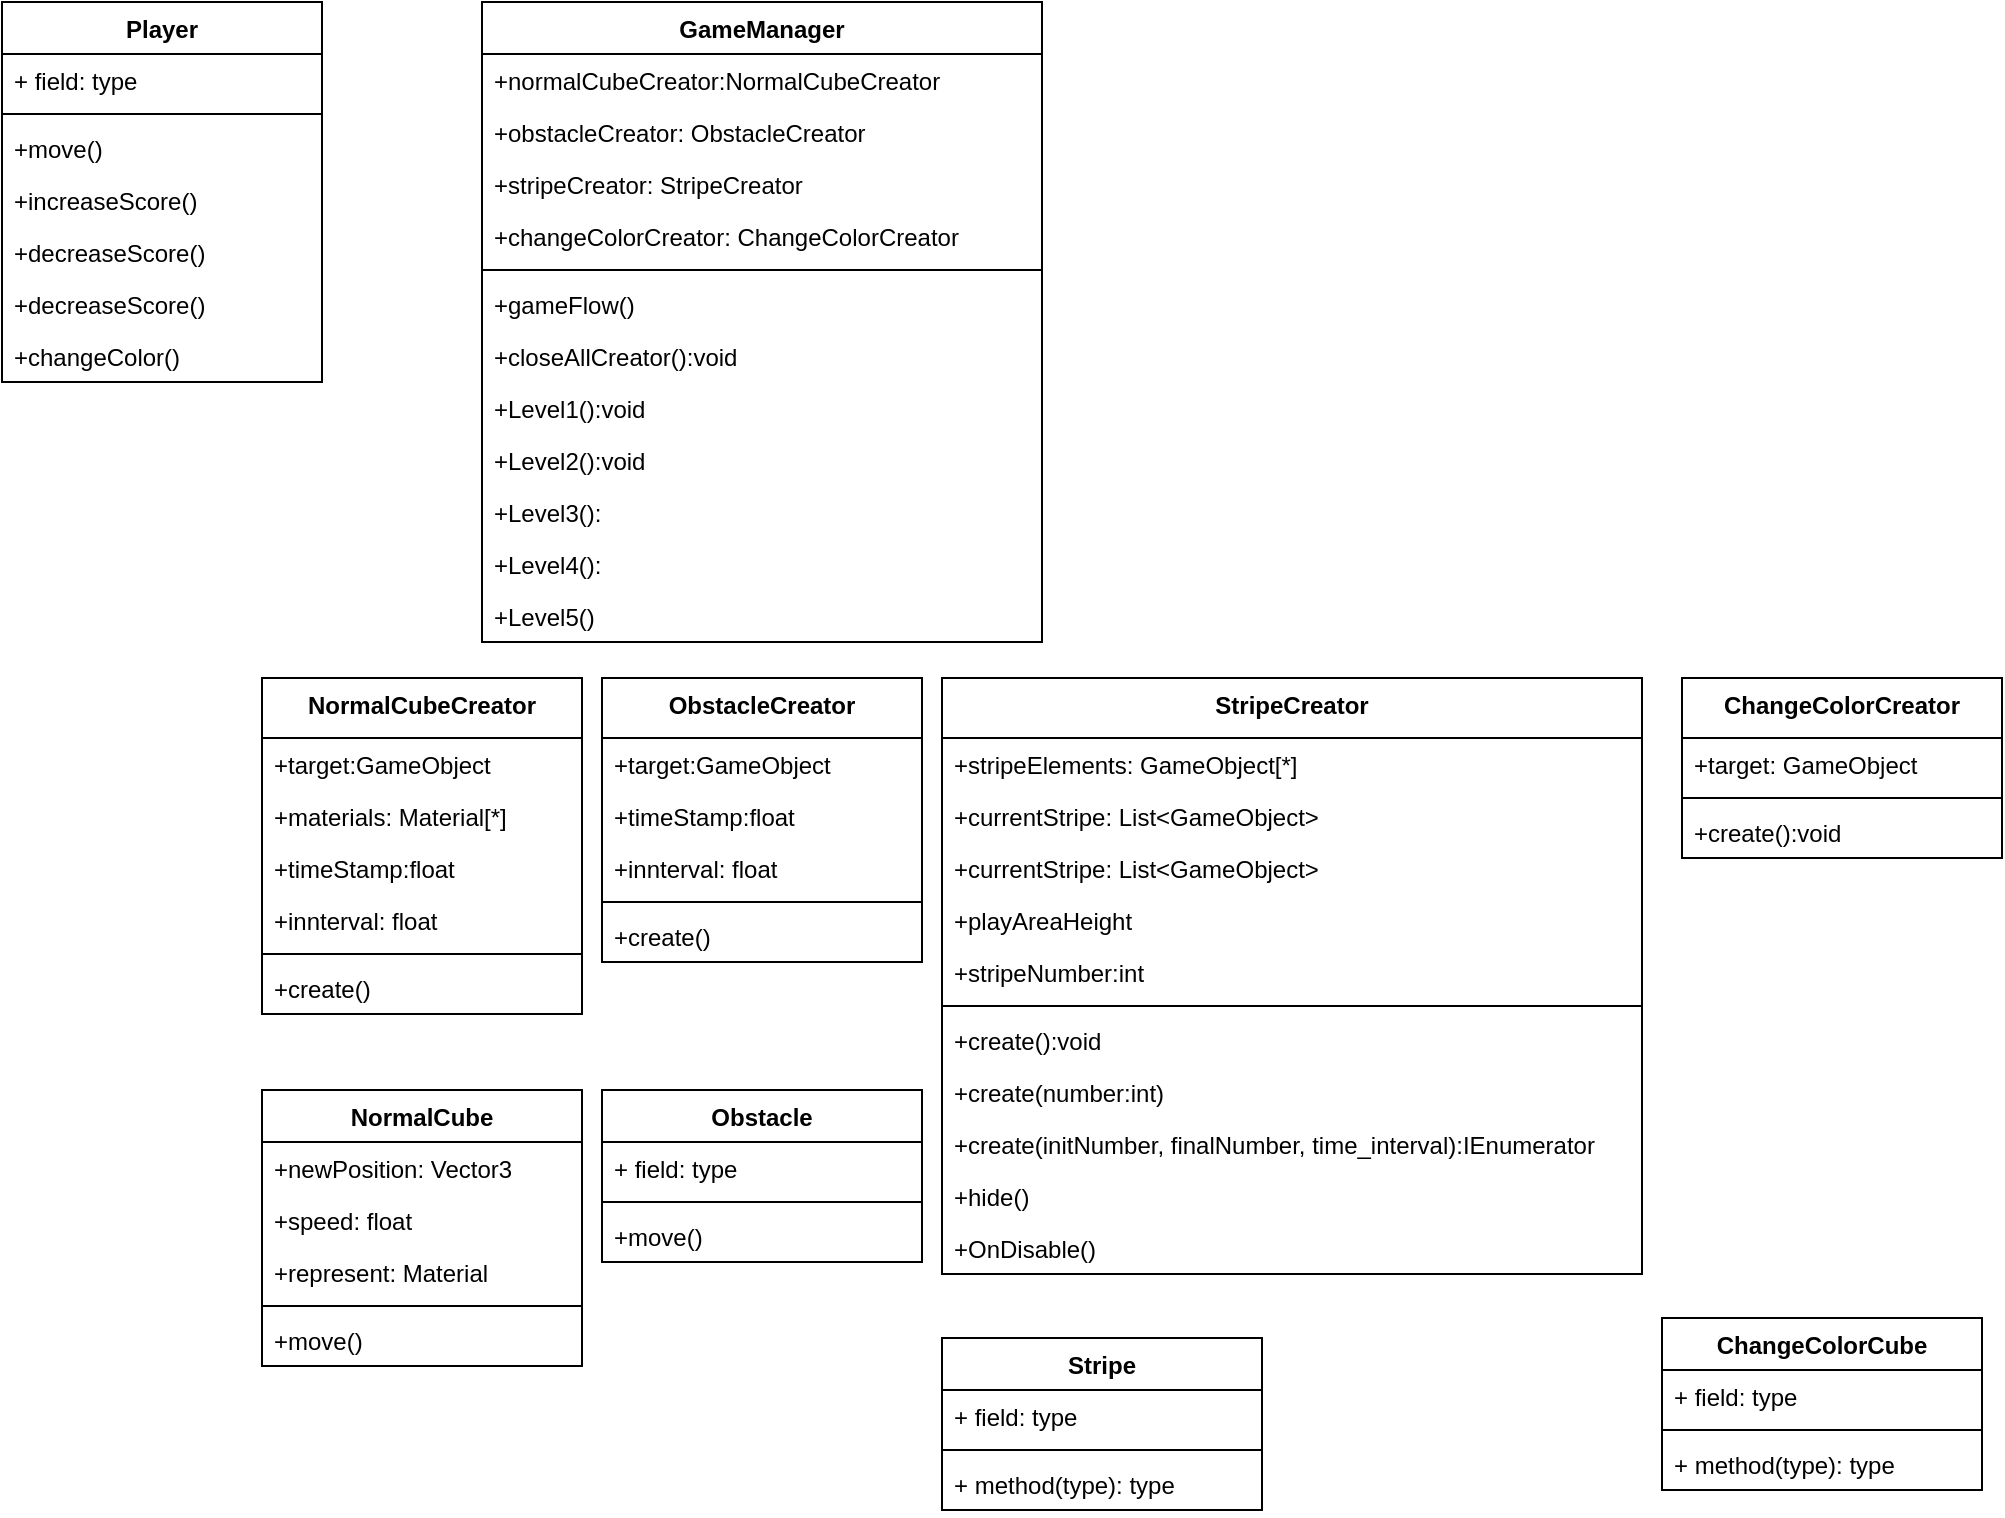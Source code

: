 <mxfile version="13.11.0" type="google"><diagram id="C5RBs43oDa-KdzZeNtuy" name="Page-1"><mxGraphModel dx="961" dy="529" grid="1" gridSize="10" guides="1" tooltips="1" connect="1" arrows="1" fold="1" page="1" pageScale="1" pageWidth="3300" pageHeight="4681" math="0" shadow="0"><root><mxCell id="WIyWlLk6GJQsqaUBKTNV-0"/><mxCell id="WIyWlLk6GJQsqaUBKTNV-1" parent="WIyWlLk6GJQsqaUBKTNV-0"/><mxCell id="Ov5UNCbwEMHx22wawZuO-0" value="GameManager" style="swimlane;fontStyle=1;align=center;verticalAlign=top;childLayout=stackLayout;horizontal=1;startSize=26;horizontalStack=0;resizeParent=1;resizeParentMax=0;resizeLast=0;collapsible=1;marginBottom=0;" parent="WIyWlLk6GJQsqaUBKTNV-1" vertex="1"><mxGeometry x="720" y="62" width="280" height="320" as="geometry"/></mxCell><mxCell id="Ov5UNCbwEMHx22wawZuO-1" value="+normalCubeCreator:NormalCubeCreator" style="text;strokeColor=none;fillColor=none;align=left;verticalAlign=top;spacingLeft=4;spacingRight=4;overflow=hidden;rotatable=0;points=[[0,0.5],[1,0.5]];portConstraint=eastwest;" parent="Ov5UNCbwEMHx22wawZuO-0" vertex="1"><mxGeometry y="26" width="280" height="26" as="geometry"/></mxCell><mxCell id="ZN_Mqyd96gHrqQc3LOCK-9" value="+obstacleCreator: ObstacleCreator" style="text;strokeColor=none;fillColor=none;align=left;verticalAlign=top;spacingLeft=4;spacingRight=4;overflow=hidden;rotatable=0;points=[[0,0.5],[1,0.5]];portConstraint=eastwest;" vertex="1" parent="Ov5UNCbwEMHx22wawZuO-0"><mxGeometry y="52" width="280" height="26" as="geometry"/></mxCell><mxCell id="ZN_Mqyd96gHrqQc3LOCK-10" value="+stripeCreator: StripeCreator" style="text;strokeColor=none;fillColor=none;align=left;verticalAlign=top;spacingLeft=4;spacingRight=4;overflow=hidden;rotatable=0;points=[[0,0.5],[1,0.5]];portConstraint=eastwest;" vertex="1" parent="Ov5UNCbwEMHx22wawZuO-0"><mxGeometry y="78" width="280" height="26" as="geometry"/></mxCell><mxCell id="ZN_Mqyd96gHrqQc3LOCK-11" value="+changeColorCreator: ChangeColorCreator" style="text;strokeColor=none;fillColor=none;align=left;verticalAlign=top;spacingLeft=4;spacingRight=4;overflow=hidden;rotatable=0;points=[[0,0.5],[1,0.5]];portConstraint=eastwest;" vertex="1" parent="Ov5UNCbwEMHx22wawZuO-0"><mxGeometry y="104" width="280" height="26" as="geometry"/></mxCell><mxCell id="Ov5UNCbwEMHx22wawZuO-2" value="" style="line;strokeWidth=1;fillColor=none;align=left;verticalAlign=middle;spacingTop=-1;spacingLeft=3;spacingRight=3;rotatable=0;labelPosition=right;points=[];portConstraint=eastwest;" parent="Ov5UNCbwEMHx22wawZuO-0" vertex="1"><mxGeometry y="130" width="280" height="8" as="geometry"/></mxCell><mxCell id="Ov5UNCbwEMHx22wawZuO-3" value="+gameFlow()" style="text;strokeColor=none;fillColor=none;align=left;verticalAlign=top;spacingLeft=4;spacingRight=4;overflow=hidden;rotatable=0;points=[[0,0.5],[1,0.5]];portConstraint=eastwest;" parent="Ov5UNCbwEMHx22wawZuO-0" vertex="1"><mxGeometry y="138" width="280" height="26" as="geometry"/></mxCell><mxCell id="Ov5UNCbwEMHx22wawZuO-7" value="+closeAllCreator():void" style="text;strokeColor=none;fillColor=none;align=left;verticalAlign=top;spacingLeft=4;spacingRight=4;overflow=hidden;rotatable=0;points=[[0,0.5],[1,0.5]];portConstraint=eastwest;" parent="Ov5UNCbwEMHx22wawZuO-0" vertex="1"><mxGeometry y="164" width="280" height="26" as="geometry"/></mxCell><mxCell id="ZN_Mqyd96gHrqQc3LOCK-5" value="+Level1():void" style="text;strokeColor=none;fillColor=none;align=left;verticalAlign=top;spacingLeft=4;spacingRight=4;overflow=hidden;rotatable=0;points=[[0,0.5],[1,0.5]];portConstraint=eastwest;" vertex="1" parent="Ov5UNCbwEMHx22wawZuO-0"><mxGeometry y="190" width="280" height="26" as="geometry"/></mxCell><mxCell id="ZN_Mqyd96gHrqQc3LOCK-6" value="+Level2():void" style="text;strokeColor=none;fillColor=none;align=left;verticalAlign=top;spacingLeft=4;spacingRight=4;overflow=hidden;rotatable=0;points=[[0,0.5],[1,0.5]];portConstraint=eastwest;" vertex="1" parent="Ov5UNCbwEMHx22wawZuO-0"><mxGeometry y="216" width="280" height="26" as="geometry"/></mxCell><mxCell id="ZN_Mqyd96gHrqQc3LOCK-7" value="+Level3():" style="text;strokeColor=none;fillColor=none;align=left;verticalAlign=top;spacingLeft=4;spacingRight=4;overflow=hidden;rotatable=0;points=[[0,0.5],[1,0.5]];portConstraint=eastwest;" vertex="1" parent="Ov5UNCbwEMHx22wawZuO-0"><mxGeometry y="242" width="280" height="26" as="geometry"/></mxCell><mxCell id="ZN_Mqyd96gHrqQc3LOCK-36" value="+Level4():" style="text;strokeColor=none;fillColor=none;align=left;verticalAlign=top;spacingLeft=4;spacingRight=4;overflow=hidden;rotatable=0;points=[[0,0.5],[1,0.5]];portConstraint=eastwest;" vertex="1" parent="Ov5UNCbwEMHx22wawZuO-0"><mxGeometry y="268" width="280" height="26" as="geometry"/></mxCell><mxCell id="ZN_Mqyd96gHrqQc3LOCK-37" value="+Level5()" style="text;strokeColor=none;fillColor=none;align=left;verticalAlign=top;spacingLeft=4;spacingRight=4;overflow=hidden;rotatable=0;points=[[0,0.5],[1,0.5]];portConstraint=eastwest;" vertex="1" parent="Ov5UNCbwEMHx22wawZuO-0"><mxGeometry y="294" width="280" height="26" as="geometry"/></mxCell><mxCell id="Ov5UNCbwEMHx22wawZuO-8" value="Player" style="swimlane;fontStyle=1;align=center;verticalAlign=top;childLayout=stackLayout;horizontal=1;startSize=26;horizontalStack=0;resizeParent=1;resizeParentMax=0;resizeLast=0;collapsible=1;marginBottom=0;" parent="WIyWlLk6GJQsqaUBKTNV-1" vertex="1"><mxGeometry x="480" y="62" width="160" height="190" as="geometry"/></mxCell><mxCell id="Ov5UNCbwEMHx22wawZuO-9" value="+ field: type" style="text;strokeColor=none;fillColor=none;align=left;verticalAlign=top;spacingLeft=4;spacingRight=4;overflow=hidden;rotatable=0;points=[[0,0.5],[1,0.5]];portConstraint=eastwest;" parent="Ov5UNCbwEMHx22wawZuO-8" vertex="1"><mxGeometry y="26" width="160" height="26" as="geometry"/></mxCell><mxCell id="Ov5UNCbwEMHx22wawZuO-10" value="" style="line;strokeWidth=1;fillColor=none;align=left;verticalAlign=middle;spacingTop=-1;spacingLeft=3;spacingRight=3;rotatable=0;labelPosition=right;points=[];portConstraint=eastwest;" parent="Ov5UNCbwEMHx22wawZuO-8" vertex="1"><mxGeometry y="52" width="160" height="8" as="geometry"/></mxCell><mxCell id="Ov5UNCbwEMHx22wawZuO-15" value="+move()" style="text;strokeColor=none;fillColor=none;align=left;verticalAlign=top;spacingLeft=4;spacingRight=4;overflow=hidden;rotatable=0;points=[[0,0.5],[1,0.5]];portConstraint=eastwest;" parent="Ov5UNCbwEMHx22wawZuO-8" vertex="1"><mxGeometry y="60" width="160" height="26" as="geometry"/></mxCell><mxCell id="Ov5UNCbwEMHx22wawZuO-16" value="+increaseScore()" style="text;strokeColor=none;fillColor=none;align=left;verticalAlign=top;spacingLeft=4;spacingRight=4;overflow=hidden;rotatable=0;points=[[0,0.5],[1,0.5]];portConstraint=eastwest;" parent="Ov5UNCbwEMHx22wawZuO-8" vertex="1"><mxGeometry y="86" width="160" height="26" as="geometry"/></mxCell><mxCell id="Ov5UNCbwEMHx22wawZuO-17" value="+decreaseScore()" style="text;strokeColor=none;fillColor=none;align=left;verticalAlign=top;spacingLeft=4;spacingRight=4;overflow=hidden;rotatable=0;points=[[0,0.5],[1,0.5]];portConstraint=eastwest;" parent="Ov5UNCbwEMHx22wawZuO-8" vertex="1"><mxGeometry y="112" width="160" height="26" as="geometry"/></mxCell><mxCell id="Ov5UNCbwEMHx22wawZuO-18" value="+decreaseScore()" style="text;strokeColor=none;fillColor=none;align=left;verticalAlign=top;spacingLeft=4;spacingRight=4;overflow=hidden;rotatable=0;points=[[0,0.5],[1,0.5]];portConstraint=eastwest;" parent="Ov5UNCbwEMHx22wawZuO-8" vertex="1"><mxGeometry y="138" width="160" height="26" as="geometry"/></mxCell><mxCell id="Ov5UNCbwEMHx22wawZuO-19" value="+changeColor()" style="text;strokeColor=none;fillColor=none;align=left;verticalAlign=top;spacingLeft=4;spacingRight=4;overflow=hidden;rotatable=0;points=[[0,0.5],[1,0.5]];portConstraint=eastwest;" parent="Ov5UNCbwEMHx22wawZuO-8" vertex="1"><mxGeometry y="164" width="160" height="26" as="geometry"/></mxCell><mxCell id="Ov5UNCbwEMHx22wawZuO-20" value="NormalCube" style="swimlane;fontStyle=1;align=center;verticalAlign=top;childLayout=stackLayout;horizontal=1;startSize=26;horizontalStack=0;resizeParent=1;resizeParentMax=0;resizeLast=0;collapsible=1;marginBottom=0;" parent="WIyWlLk6GJQsqaUBKTNV-1" vertex="1"><mxGeometry x="610" y="606" width="160" height="138" as="geometry"/></mxCell><mxCell id="Ov5UNCbwEMHx22wawZuO-21" value="+newPosition: Vector3" style="text;strokeColor=none;fillColor=none;align=left;verticalAlign=top;spacingLeft=4;spacingRight=4;overflow=hidden;rotatable=0;points=[[0,0.5],[1,0.5]];portConstraint=eastwest;" parent="Ov5UNCbwEMHx22wawZuO-20" vertex="1"><mxGeometry y="26" width="160" height="26" as="geometry"/></mxCell><mxCell id="ZN_Mqyd96gHrqQc3LOCK-31" value="+speed: float" style="text;strokeColor=none;fillColor=none;align=left;verticalAlign=top;spacingLeft=4;spacingRight=4;overflow=hidden;rotatable=0;points=[[0,0.5],[1,0.5]];portConstraint=eastwest;" vertex="1" parent="Ov5UNCbwEMHx22wawZuO-20"><mxGeometry y="52" width="160" height="26" as="geometry"/></mxCell><mxCell id="ZN_Mqyd96gHrqQc3LOCK-32" value="+represent: Material" style="text;strokeColor=none;fillColor=none;align=left;verticalAlign=top;spacingLeft=4;spacingRight=4;overflow=hidden;rotatable=0;points=[[0,0.5],[1,0.5]];portConstraint=eastwest;" vertex="1" parent="Ov5UNCbwEMHx22wawZuO-20"><mxGeometry y="78" width="160" height="26" as="geometry"/></mxCell><mxCell id="Ov5UNCbwEMHx22wawZuO-22" value="" style="line;strokeWidth=1;fillColor=none;align=left;verticalAlign=middle;spacingTop=-1;spacingLeft=3;spacingRight=3;rotatable=0;labelPosition=right;points=[];portConstraint=eastwest;" parent="Ov5UNCbwEMHx22wawZuO-20" vertex="1"><mxGeometry y="104" width="160" height="8" as="geometry"/></mxCell><mxCell id="Ov5UNCbwEMHx22wawZuO-23" value="+move()" style="text;strokeColor=none;fillColor=none;align=left;verticalAlign=top;spacingLeft=4;spacingRight=4;overflow=hidden;rotatable=0;points=[[0,0.5],[1,0.5]];portConstraint=eastwest;" parent="Ov5UNCbwEMHx22wawZuO-20" vertex="1"><mxGeometry y="112" width="160" height="26" as="geometry"/></mxCell><mxCell id="Ov5UNCbwEMHx22wawZuO-24" value="Obstacle" style="swimlane;fontStyle=1;align=center;verticalAlign=top;childLayout=stackLayout;horizontal=1;startSize=26;horizontalStack=0;resizeParent=1;resizeParentMax=0;resizeLast=0;collapsible=1;marginBottom=0;" parent="WIyWlLk6GJQsqaUBKTNV-1" vertex="1"><mxGeometry x="780" y="606" width="160" height="86" as="geometry"/></mxCell><mxCell id="Ov5UNCbwEMHx22wawZuO-25" value="+ field: type" style="text;strokeColor=none;fillColor=none;align=left;verticalAlign=top;spacingLeft=4;spacingRight=4;overflow=hidden;rotatable=0;points=[[0,0.5],[1,0.5]];portConstraint=eastwest;" parent="Ov5UNCbwEMHx22wawZuO-24" vertex="1"><mxGeometry y="26" width="160" height="26" as="geometry"/></mxCell><mxCell id="Ov5UNCbwEMHx22wawZuO-26" value="" style="line;strokeWidth=1;fillColor=none;align=left;verticalAlign=middle;spacingTop=-1;spacingLeft=3;spacingRight=3;rotatable=0;labelPosition=right;points=[];portConstraint=eastwest;" parent="Ov5UNCbwEMHx22wawZuO-24" vertex="1"><mxGeometry y="52" width="160" height="8" as="geometry"/></mxCell><mxCell id="Ov5UNCbwEMHx22wawZuO-27" value="+move()" style="text;strokeColor=none;fillColor=none;align=left;verticalAlign=top;spacingLeft=4;spacingRight=4;overflow=hidden;rotatable=0;points=[[0,0.5],[1,0.5]];portConstraint=eastwest;" parent="Ov5UNCbwEMHx22wawZuO-24" vertex="1"><mxGeometry y="60" width="160" height="26" as="geometry"/></mxCell><mxCell id="Ov5UNCbwEMHx22wawZuO-28" value="Stripe" style="swimlane;fontStyle=1;align=center;verticalAlign=top;childLayout=stackLayout;horizontal=1;startSize=26;horizontalStack=0;resizeParent=1;resizeParentMax=0;resizeLast=0;collapsible=1;marginBottom=0;" parent="WIyWlLk6GJQsqaUBKTNV-1" vertex="1"><mxGeometry x="950" y="730" width="160" height="86" as="geometry"/></mxCell><mxCell id="Ov5UNCbwEMHx22wawZuO-29" value="+ field: type" style="text;strokeColor=none;fillColor=none;align=left;verticalAlign=top;spacingLeft=4;spacingRight=4;overflow=hidden;rotatable=0;points=[[0,0.5],[1,0.5]];portConstraint=eastwest;" parent="Ov5UNCbwEMHx22wawZuO-28" vertex="1"><mxGeometry y="26" width="160" height="26" as="geometry"/></mxCell><mxCell id="Ov5UNCbwEMHx22wawZuO-30" value="" style="line;strokeWidth=1;fillColor=none;align=left;verticalAlign=middle;spacingTop=-1;spacingLeft=3;spacingRight=3;rotatable=0;labelPosition=right;points=[];portConstraint=eastwest;" parent="Ov5UNCbwEMHx22wawZuO-28" vertex="1"><mxGeometry y="52" width="160" height="8" as="geometry"/></mxCell><mxCell id="Ov5UNCbwEMHx22wawZuO-31" value="+ method(type): type" style="text;strokeColor=none;fillColor=none;align=left;verticalAlign=top;spacingLeft=4;spacingRight=4;overflow=hidden;rotatable=0;points=[[0,0.5],[1,0.5]];portConstraint=eastwest;" parent="Ov5UNCbwEMHx22wawZuO-28" vertex="1"><mxGeometry y="60" width="160" height="26" as="geometry"/></mxCell><mxCell id="Ov5UNCbwEMHx22wawZuO-40" value="NormalCubeCreator" style="swimlane;fontStyle=1;align=center;verticalAlign=top;childLayout=stackLayout;horizontal=1;startSize=30;horizontalStack=0;resizeParent=1;resizeParentMax=0;resizeLast=0;collapsible=1;marginBottom=0;" parent="WIyWlLk6GJQsqaUBKTNV-1" vertex="1"><mxGeometry x="610" y="400" width="160" height="168" as="geometry"/></mxCell><mxCell id="ZN_Mqyd96gHrqQc3LOCK-27" value="+target:GameObject" style="text;strokeColor=none;fillColor=none;align=left;verticalAlign=top;spacingLeft=4;spacingRight=4;overflow=hidden;rotatable=0;points=[[0,0.5],[1,0.5]];portConstraint=eastwest;" vertex="1" parent="Ov5UNCbwEMHx22wawZuO-40"><mxGeometry y="30" width="160" height="26" as="geometry"/></mxCell><mxCell id="ZN_Mqyd96gHrqQc3LOCK-28" value="+materials: Material[*]" style="text;strokeColor=none;fillColor=none;align=left;verticalAlign=top;spacingLeft=4;spacingRight=4;overflow=hidden;rotatable=0;points=[[0,0.5],[1,0.5]];portConstraint=eastwest;" vertex="1" parent="Ov5UNCbwEMHx22wawZuO-40"><mxGeometry y="56" width="160" height="26" as="geometry"/></mxCell><mxCell id="ZN_Mqyd96gHrqQc3LOCK-29" value="+timeStamp:float" style="text;strokeColor=none;fillColor=none;align=left;verticalAlign=top;spacingLeft=4;spacingRight=4;overflow=hidden;rotatable=0;points=[[0,0.5],[1,0.5]];portConstraint=eastwest;" vertex="1" parent="Ov5UNCbwEMHx22wawZuO-40"><mxGeometry y="82" width="160" height="26" as="geometry"/></mxCell><mxCell id="ZN_Mqyd96gHrqQc3LOCK-30" value="+innterval: float" style="text;strokeColor=none;fillColor=none;align=left;verticalAlign=top;spacingLeft=4;spacingRight=4;overflow=hidden;rotatable=0;points=[[0,0.5],[1,0.5]];portConstraint=eastwest;" vertex="1" parent="Ov5UNCbwEMHx22wawZuO-40"><mxGeometry y="108" width="160" height="26" as="geometry"/></mxCell><mxCell id="Ov5UNCbwEMHx22wawZuO-41" value="" style="line;strokeWidth=1;fillColor=none;align=left;verticalAlign=middle;spacingTop=-1;spacingLeft=3;spacingRight=3;rotatable=0;labelPosition=right;points=[];portConstraint=eastwest;" parent="Ov5UNCbwEMHx22wawZuO-40" vertex="1"><mxGeometry y="134" width="160" height="8" as="geometry"/></mxCell><mxCell id="ZN_Mqyd96gHrqQc3LOCK-26" value="+create()" style="text;strokeColor=none;fillColor=none;align=left;verticalAlign=top;spacingLeft=4;spacingRight=4;overflow=hidden;rotatable=0;points=[[0,0.5],[1,0.5]];portConstraint=eastwest;" vertex="1" parent="Ov5UNCbwEMHx22wawZuO-40"><mxGeometry y="142" width="160" height="26" as="geometry"/></mxCell><mxCell id="Ov5UNCbwEMHx22wawZuO-43" value="ObstacleCreator" style="swimlane;fontStyle=1;align=center;verticalAlign=top;childLayout=stackLayout;horizontal=1;startSize=30;horizontalStack=0;resizeParent=1;resizeParentMax=0;resizeLast=0;collapsible=1;marginBottom=0;" parent="WIyWlLk6GJQsqaUBKTNV-1" vertex="1"><mxGeometry x="780" y="400" width="160" height="142" as="geometry"/></mxCell><mxCell id="ZN_Mqyd96gHrqQc3LOCK-33" value="+target:GameObject" style="text;strokeColor=none;fillColor=none;align=left;verticalAlign=top;spacingLeft=4;spacingRight=4;overflow=hidden;rotatable=0;points=[[0,0.5],[1,0.5]];portConstraint=eastwest;" vertex="1" parent="Ov5UNCbwEMHx22wawZuO-43"><mxGeometry y="30" width="160" height="26" as="geometry"/></mxCell><mxCell id="ZN_Mqyd96gHrqQc3LOCK-34" value="+timeStamp:float" style="text;strokeColor=none;fillColor=none;align=left;verticalAlign=top;spacingLeft=4;spacingRight=4;overflow=hidden;rotatable=0;points=[[0,0.5],[1,0.5]];portConstraint=eastwest;" vertex="1" parent="Ov5UNCbwEMHx22wawZuO-43"><mxGeometry y="56" width="160" height="26" as="geometry"/></mxCell><mxCell id="ZN_Mqyd96gHrqQc3LOCK-35" value="+innterval: float" style="text;strokeColor=none;fillColor=none;align=left;verticalAlign=top;spacingLeft=4;spacingRight=4;overflow=hidden;rotatable=0;points=[[0,0.5],[1,0.5]];portConstraint=eastwest;" vertex="1" parent="Ov5UNCbwEMHx22wawZuO-43"><mxGeometry y="82" width="160" height="26" as="geometry"/></mxCell><mxCell id="Ov5UNCbwEMHx22wawZuO-44" value="" style="line;strokeWidth=1;fillColor=none;align=left;verticalAlign=middle;spacingTop=-1;spacingLeft=3;spacingRight=3;rotatable=0;labelPosition=right;points=[];portConstraint=eastwest;" parent="Ov5UNCbwEMHx22wawZuO-43" vertex="1"><mxGeometry y="108" width="160" height="8" as="geometry"/></mxCell><mxCell id="Ov5UNCbwEMHx22wawZuO-45" value="+create()" style="text;strokeColor=none;fillColor=none;align=left;verticalAlign=top;spacingLeft=4;spacingRight=4;overflow=hidden;rotatable=0;points=[[0,0.5],[1,0.5]];portConstraint=eastwest;" parent="Ov5UNCbwEMHx22wawZuO-43" vertex="1"><mxGeometry y="116" width="160" height="26" as="geometry"/></mxCell><mxCell id="Ov5UNCbwEMHx22wawZuO-46" value="StripeCreator" style="swimlane;fontStyle=1;align=center;verticalAlign=top;childLayout=stackLayout;horizontal=1;startSize=30;horizontalStack=0;resizeParent=1;resizeParentMax=0;resizeLast=0;collapsible=1;marginBottom=0;" parent="WIyWlLk6GJQsqaUBKTNV-1" vertex="1"><mxGeometry x="950" y="400" width="350" height="298" as="geometry"/></mxCell><mxCell id="Ov5UNCbwEMHx22wawZuO-48" value="+stripeElements: GameObject[*]" style="text;strokeColor=none;fillColor=none;align=left;verticalAlign=top;spacingLeft=4;spacingRight=4;overflow=hidden;rotatable=0;points=[[0,0.5],[1,0.5]];portConstraint=eastwest;" parent="Ov5UNCbwEMHx22wawZuO-46" vertex="1"><mxGeometry y="30" width="350" height="26" as="geometry"/></mxCell><mxCell id="ZN_Mqyd96gHrqQc3LOCK-18" value="+currentStripe: List&lt;GameObject&gt;" style="text;strokeColor=none;fillColor=none;align=left;verticalAlign=top;spacingLeft=4;spacingRight=4;overflow=hidden;rotatable=0;points=[[0,0.5],[1,0.5]];portConstraint=eastwest;" vertex="1" parent="Ov5UNCbwEMHx22wawZuO-46"><mxGeometry y="56" width="350" height="26" as="geometry"/></mxCell><mxCell id="ZN_Mqyd96gHrqQc3LOCK-19" value="+currentStripe: List&lt;GameObject&gt;" style="text;strokeColor=none;fillColor=none;align=left;verticalAlign=top;spacingLeft=4;spacingRight=4;overflow=hidden;rotatable=0;points=[[0,0.5],[1,0.5]];portConstraint=eastwest;" vertex="1" parent="Ov5UNCbwEMHx22wawZuO-46"><mxGeometry y="82" width="350" height="26" as="geometry"/></mxCell><mxCell id="ZN_Mqyd96gHrqQc3LOCK-20" value="+playAreaHeight" style="text;strokeColor=none;fillColor=none;align=left;verticalAlign=top;spacingLeft=4;spacingRight=4;overflow=hidden;rotatable=0;points=[[0,0.5],[1,0.5]];portConstraint=eastwest;" vertex="1" parent="Ov5UNCbwEMHx22wawZuO-46"><mxGeometry y="108" width="350" height="26" as="geometry"/></mxCell><mxCell id="ZN_Mqyd96gHrqQc3LOCK-21" value="+stripeNumber:int" style="text;strokeColor=none;fillColor=none;align=left;verticalAlign=top;spacingLeft=4;spacingRight=4;overflow=hidden;rotatable=0;points=[[0,0.5],[1,0.5]];portConstraint=eastwest;" vertex="1" parent="Ov5UNCbwEMHx22wawZuO-46"><mxGeometry y="134" width="350" height="26" as="geometry"/></mxCell><mxCell id="Ov5UNCbwEMHx22wawZuO-47" value="" style="line;strokeWidth=1;fillColor=none;align=left;verticalAlign=middle;spacingTop=-1;spacingLeft=3;spacingRight=3;rotatable=0;labelPosition=right;points=[];portConstraint=eastwest;" parent="Ov5UNCbwEMHx22wawZuO-46" vertex="1"><mxGeometry y="160" width="350" height="8" as="geometry"/></mxCell><mxCell id="ZN_Mqyd96gHrqQc3LOCK-17" value="+create():void" style="text;strokeColor=none;fillColor=none;align=left;verticalAlign=top;spacingLeft=4;spacingRight=4;overflow=hidden;rotatable=0;points=[[0,0.5],[1,0.5]];portConstraint=eastwest;" vertex="1" parent="Ov5UNCbwEMHx22wawZuO-46"><mxGeometry y="168" width="350" height="26" as="geometry"/></mxCell><mxCell id="ZN_Mqyd96gHrqQc3LOCK-22" value="+create(number:int)" style="text;strokeColor=none;fillColor=none;align=left;verticalAlign=top;spacingLeft=4;spacingRight=4;overflow=hidden;rotatable=0;points=[[0,0.5],[1,0.5]];portConstraint=eastwest;" vertex="1" parent="Ov5UNCbwEMHx22wawZuO-46"><mxGeometry y="194" width="350" height="26" as="geometry"/></mxCell><mxCell id="ZN_Mqyd96gHrqQc3LOCK-23" value="+create(initNumber, finalNumber, time_interval):IEnumerator" style="text;strokeColor=none;fillColor=none;align=left;verticalAlign=top;spacingLeft=4;spacingRight=4;overflow=hidden;rotatable=0;points=[[0,0.5],[1,0.5]];portConstraint=eastwest;" vertex="1" parent="Ov5UNCbwEMHx22wawZuO-46"><mxGeometry y="220" width="350" height="26" as="geometry"/></mxCell><mxCell id="Ov5UNCbwEMHx22wawZuO-49" value="+hide()" style="text;strokeColor=none;fillColor=none;align=left;verticalAlign=top;spacingLeft=4;spacingRight=4;overflow=hidden;rotatable=0;points=[[0,0.5],[1,0.5]];portConstraint=eastwest;" parent="Ov5UNCbwEMHx22wawZuO-46" vertex="1"><mxGeometry y="246" width="350" height="26" as="geometry"/></mxCell><mxCell id="ZN_Mqyd96gHrqQc3LOCK-24" value="+OnDisable()" style="text;strokeColor=none;fillColor=none;align=left;verticalAlign=top;spacingLeft=4;spacingRight=4;overflow=hidden;rotatable=0;points=[[0,0.5],[1,0.5]];portConstraint=eastwest;" vertex="1" parent="Ov5UNCbwEMHx22wawZuO-46"><mxGeometry y="272" width="350" height="26" as="geometry"/></mxCell><mxCell id="ZN_Mqyd96gHrqQc3LOCK-0" value="ChangeColorCreator" style="swimlane;fontStyle=1;align=center;verticalAlign=top;childLayout=stackLayout;horizontal=1;startSize=30;horizontalStack=0;resizeParent=1;resizeParentMax=0;resizeLast=0;collapsible=1;marginBottom=0;" vertex="1" parent="WIyWlLk6GJQsqaUBKTNV-1"><mxGeometry x="1320" y="400" width="160" height="90" as="geometry"/></mxCell><mxCell id="ZN_Mqyd96gHrqQc3LOCK-1" value="+target: GameObject" style="text;strokeColor=none;fillColor=none;align=left;verticalAlign=top;spacingLeft=4;spacingRight=4;overflow=hidden;rotatable=0;points=[[0,0.5],[1,0.5]];portConstraint=eastwest;" vertex="1" parent="ZN_Mqyd96gHrqQc3LOCK-0"><mxGeometry y="30" width="160" height="26" as="geometry"/></mxCell><mxCell id="ZN_Mqyd96gHrqQc3LOCK-2" value="" style="line;strokeWidth=1;fillColor=none;align=left;verticalAlign=middle;spacingTop=-1;spacingLeft=3;spacingRight=3;rotatable=0;labelPosition=right;points=[];portConstraint=eastwest;" vertex="1" parent="ZN_Mqyd96gHrqQc3LOCK-0"><mxGeometry y="56" width="160" height="8" as="geometry"/></mxCell><mxCell id="ZN_Mqyd96gHrqQc3LOCK-3" value="+create():void" style="text;strokeColor=none;fillColor=none;align=left;verticalAlign=top;spacingLeft=4;spacingRight=4;overflow=hidden;rotatable=0;points=[[0,0.5],[1,0.5]];portConstraint=eastwest;" vertex="1" parent="ZN_Mqyd96gHrqQc3LOCK-0"><mxGeometry y="64" width="160" height="26" as="geometry"/></mxCell><mxCell id="ZN_Mqyd96gHrqQc3LOCK-12" value="ChangeColorCube" style="swimlane;fontStyle=1;align=center;verticalAlign=top;childLayout=stackLayout;horizontal=1;startSize=26;horizontalStack=0;resizeParent=1;resizeParentMax=0;resizeLast=0;collapsible=1;marginBottom=0;" vertex="1" parent="WIyWlLk6GJQsqaUBKTNV-1"><mxGeometry x="1310" y="720" width="160" height="86" as="geometry"/></mxCell><mxCell id="ZN_Mqyd96gHrqQc3LOCK-13" value="+ field: type" style="text;strokeColor=none;fillColor=none;align=left;verticalAlign=top;spacingLeft=4;spacingRight=4;overflow=hidden;rotatable=0;points=[[0,0.5],[1,0.5]];portConstraint=eastwest;" vertex="1" parent="ZN_Mqyd96gHrqQc3LOCK-12"><mxGeometry y="26" width="160" height="26" as="geometry"/></mxCell><mxCell id="ZN_Mqyd96gHrqQc3LOCK-14" value="" style="line;strokeWidth=1;fillColor=none;align=left;verticalAlign=middle;spacingTop=-1;spacingLeft=3;spacingRight=3;rotatable=0;labelPosition=right;points=[];portConstraint=eastwest;" vertex="1" parent="ZN_Mqyd96gHrqQc3LOCK-12"><mxGeometry y="52" width="160" height="8" as="geometry"/></mxCell><mxCell id="ZN_Mqyd96gHrqQc3LOCK-15" value="+ method(type): type" style="text;strokeColor=none;fillColor=none;align=left;verticalAlign=top;spacingLeft=4;spacingRight=4;overflow=hidden;rotatable=0;points=[[0,0.5],[1,0.5]];portConstraint=eastwest;" vertex="1" parent="ZN_Mqyd96gHrqQc3LOCK-12"><mxGeometry y="60" width="160" height="26" as="geometry"/></mxCell><mxCell id="ZN_Mqyd96gHrqQc3LOCK-16" value="&amp;nbsp; &amp;nbsp; &amp;nbsp; &amp;nbsp; &amp;nbsp; &amp;nbsp; &amp;nbsp;" style="text;html=1;align=center;verticalAlign=middle;resizable=0;points=[];autosize=1;" vertex="1" parent="WIyWlLk6GJQsqaUBKTNV-1"><mxGeometry x="1020" y="360" width="60" height="20" as="geometry"/></mxCell></root></mxGraphModel></diagram></mxfile>